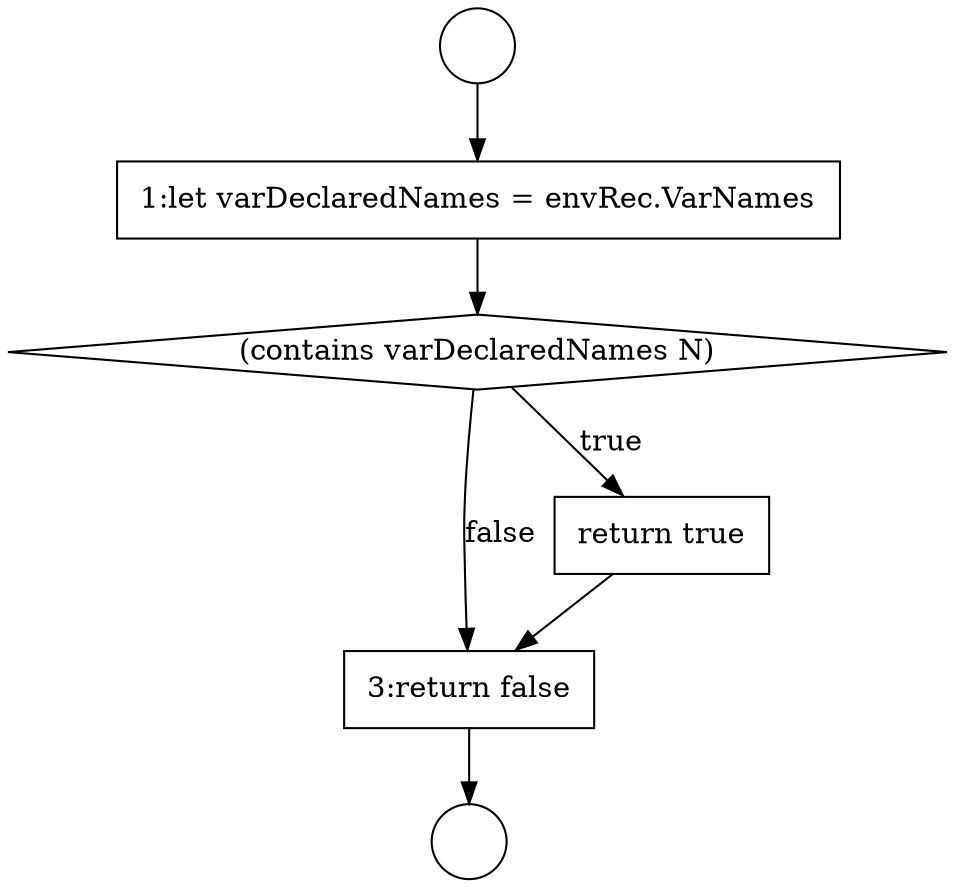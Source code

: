 digraph {
  node1269 [shape=none, margin=0, label=<<font color="black">
    <table border="0" cellborder="1" cellspacing="0" cellpadding="10">
      <tr><td align="left">3:return false</td></tr>
    </table>
  </font>> color="black" fillcolor="white" style=filled]
  node1265 [shape=circle label=" " color="black" fillcolor="white" style=filled]
  node1264 [shape=circle label=" " color="black" fillcolor="white" style=filled]
  node1266 [shape=none, margin=0, label=<<font color="black">
    <table border="0" cellborder="1" cellspacing="0" cellpadding="10">
      <tr><td align="left">1:let varDeclaredNames = envRec.VarNames</td></tr>
    </table>
  </font>> color="black" fillcolor="white" style=filled]
  node1267 [shape=diamond, label=<<font color="black">(contains varDeclaredNames N)</font>> color="black" fillcolor="white" style=filled]
  node1268 [shape=none, margin=0, label=<<font color="black">
    <table border="0" cellborder="1" cellspacing="0" cellpadding="10">
      <tr><td align="left">return true</td></tr>
    </table>
  </font>> color="black" fillcolor="white" style=filled]
  node1264 -> node1266 [ color="black"]
  node1269 -> node1265 [ color="black"]
  node1267 -> node1268 [label=<<font color="black">true</font>> color="black"]
  node1267 -> node1269 [label=<<font color="black">false</font>> color="black"]
  node1268 -> node1269 [ color="black"]
  node1266 -> node1267 [ color="black"]
}
